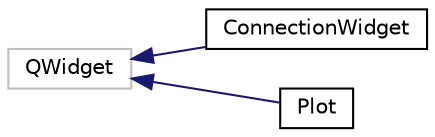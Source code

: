 digraph "Graphical Class Hierarchy"
{
 // LATEX_PDF_SIZE
  edge [fontname="Helvetica",fontsize="10",labelfontname="Helvetica",labelfontsize="10"];
  node [fontname="Helvetica",fontsize="10",shape=record];
  rankdir="LR";
  Node14 [label="QWidget",height=0.2,width=0.4,color="grey75", fillcolor="white", style="filled",tooltip=" "];
  Node14 -> Node0 [dir="back",color="midnightblue",fontsize="10",style="solid",fontname="Helvetica"];
  Node0 [label="ConnectionWidget",height=0.2,width=0.4,color="black", fillcolor="white", style="filled",URL="$class_connection_widget.html",tooltip="Class to display informations about a single connection."];
  Node14 -> Node16 [dir="back",color="midnightblue",fontsize="10",style="solid",fontname="Helvetica"];
  Node16 [label="Plot",height=0.2,width=0.4,color="black", fillcolor="white", style="filled",URL="$class_plot.html",tooltip="A dynamic line graph chart."];
}

